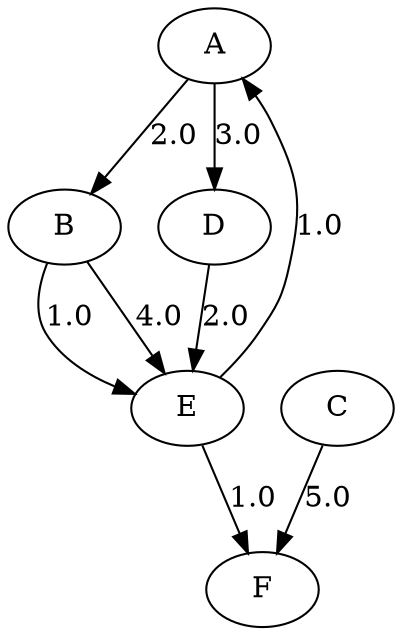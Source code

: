 digraph GrafoTesteDijkstra{
A -> B [label= 2.0];
A -> D [label= 3.0];
B -> E [label= 1.0];
B -> E [label= 4.0];
D -> E [label= 2.0];
C -> F [label= 5.0];
E -> F [label= 1.0];
E -> A [label= 1.0];
}